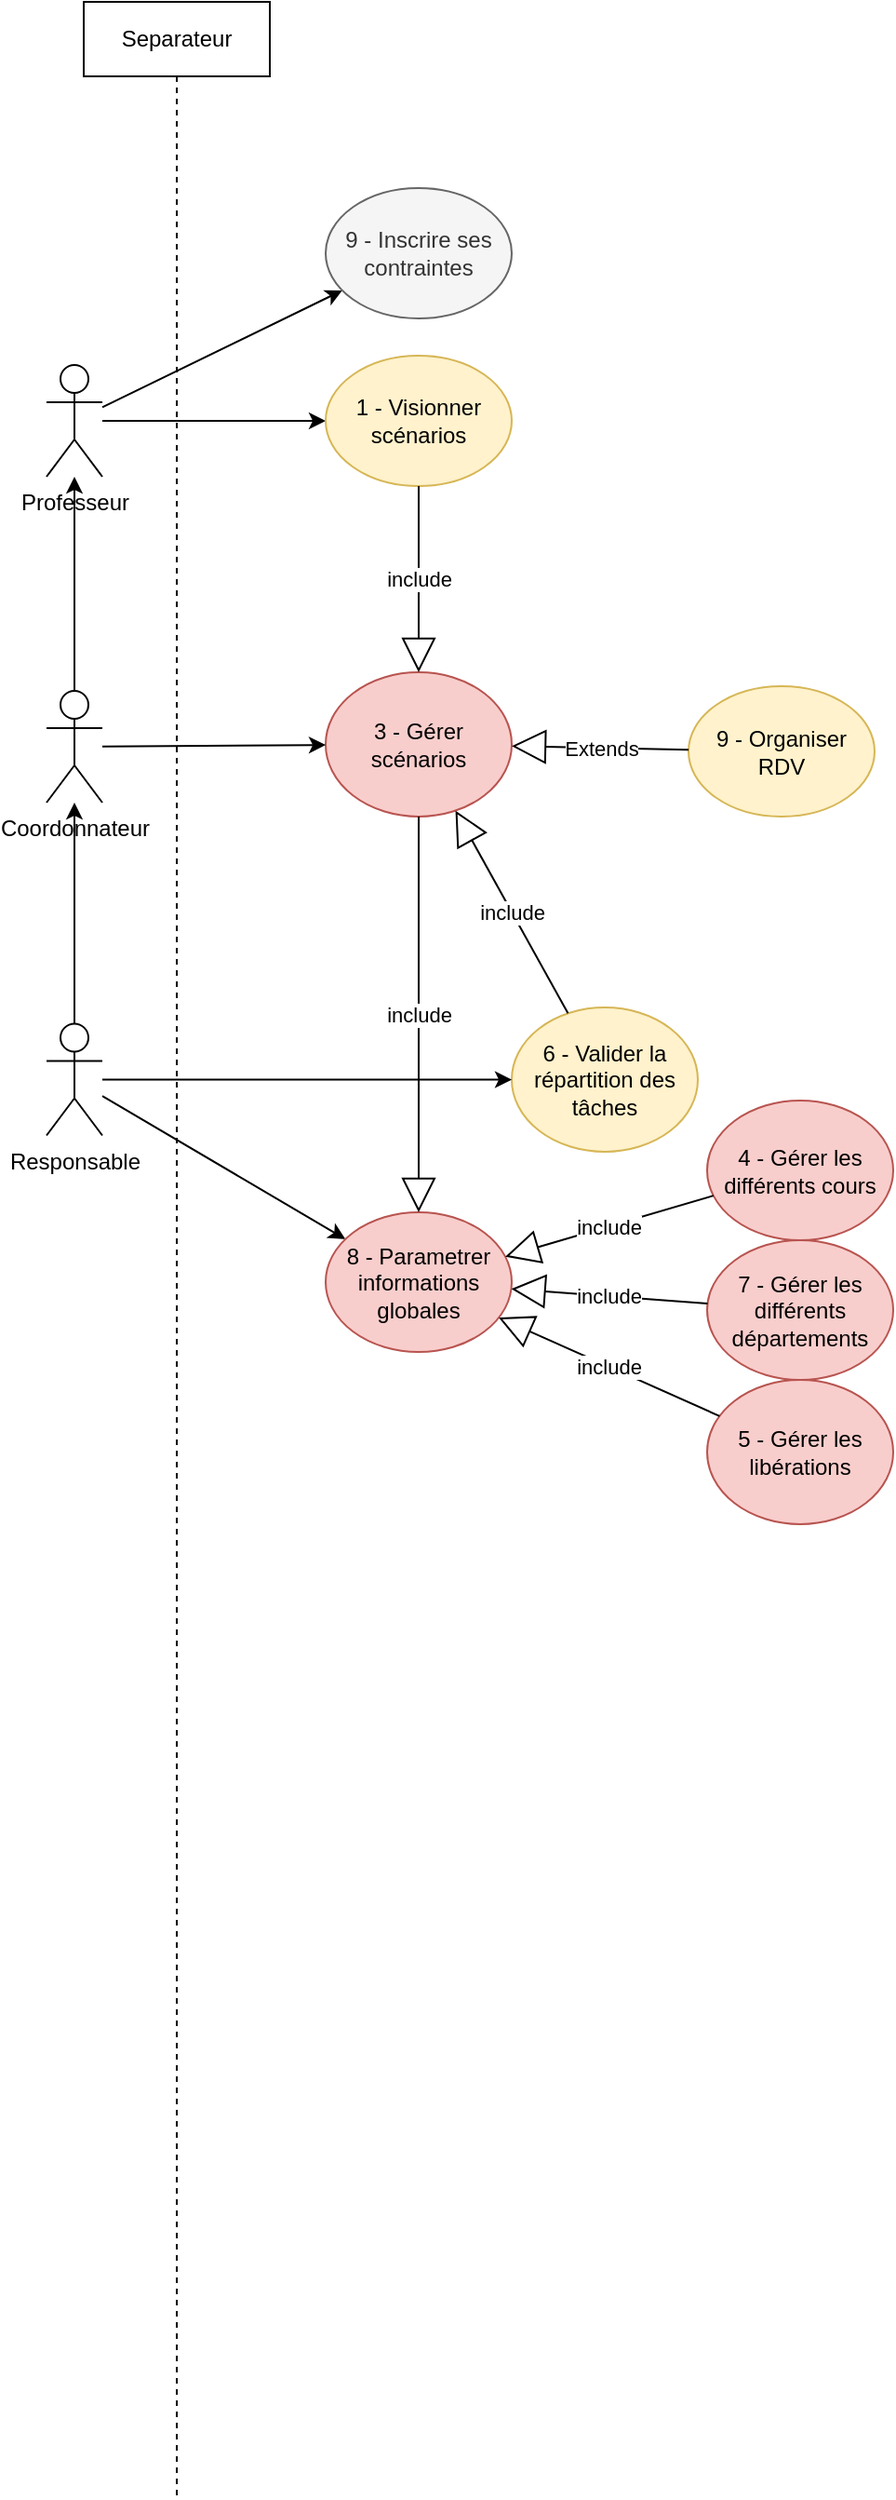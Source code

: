 <mxfile>
    <diagram id="o_Do8tkg2VD6rcil67GA" name="Page-1">
        <mxGraphModel dx="833" dy="571" grid="1" gridSize="10" guides="1" tooltips="1" connect="1" arrows="1" fold="1" page="1" pageScale="1" pageWidth="850" pageHeight="1100" background="#ffffff" math="0" shadow="0">
            <root>
                <mxCell id="0"/>
                <mxCell id="1" parent="0"/>
                <mxCell id="3" value="Separateur" style="shape=umlLifeline;perimeter=lifelinePerimeter;whiteSpace=wrap;html=1;container=1;collapsible=0;recursiveResize=0;outlineConnect=0;" parent="1" vertex="1">
                    <mxGeometry x="50" y="30" width="100" height="1340" as="geometry"/>
                </mxCell>
                <mxCell id="10" value="Coordonnateur" style="shape=umlActor;verticalLabelPosition=bottom;verticalAlign=top;html=1;" parent="3" vertex="1">
                    <mxGeometry x="-20" y="370" width="30" height="60" as="geometry"/>
                </mxCell>
                <mxCell id="54" style="edgeStyle=none;html=1;" parent="1" source="2" target="53" edge="1">
                    <mxGeometry relative="1" as="geometry"/>
                </mxCell>
                <mxCell id="80" style="edgeStyle=none;html=1;" edge="1" parent="1" source="2" target="79">
                    <mxGeometry relative="1" as="geometry"/>
                </mxCell>
                <mxCell id="2" value="Professeur" style="shape=umlActor;verticalLabelPosition=bottom;verticalAlign=top;html=1;" parent="1" vertex="1">
                    <mxGeometry x="30" y="225" width="30" height="60" as="geometry"/>
                </mxCell>
                <mxCell id="6" value="3 - Gérer scénarios" style="ellipse;whiteSpace=wrap;html=1;fillColor=#f8cecc;strokeColor=#b85450;" parent="1" vertex="1">
                    <mxGeometry x="180" y="390" width="100" height="77.5" as="geometry"/>
                </mxCell>
                <mxCell id="39" style="edgeStyle=none;html=1;" parent="1" source="10" target="6" edge="1">
                    <mxGeometry relative="1" as="geometry">
                        <mxPoint x="175" y="396.751" as="sourcePoint"/>
                    </mxGeometry>
                </mxCell>
                <mxCell id="25" value="4 - Gérer les différents cours" style="ellipse;whiteSpace=wrap;html=1;fillColor=#f8cecc;strokeColor=#b85450;" parent="1" vertex="1">
                    <mxGeometry x="385" y="620" width="100" height="75" as="geometry"/>
                </mxCell>
                <mxCell id="27" value="6 - Valider la répartition des tâches" style="ellipse;whiteSpace=wrap;html=1;fillColor=#fff2cc;strokeColor=#d6b656;" parent="1" vertex="1">
                    <mxGeometry x="280" y="570" width="100" height="77.5" as="geometry"/>
                </mxCell>
                <mxCell id="42" style="edgeStyle=none;html=1;" parent="1" source="28" target="27" edge="1">
                    <mxGeometry relative="1" as="geometry"/>
                </mxCell>
                <mxCell id="65" style="edgeStyle=none;html=1;" parent="1" source="28" target="64" edge="1">
                    <mxGeometry relative="1" as="geometry"/>
                </mxCell>
                <mxCell id="78" style="edgeStyle=none;html=1;" parent="1" source="28" target="10" edge="1">
                    <mxGeometry relative="1" as="geometry"/>
                </mxCell>
                <mxCell id="28" value="Responsable" style="shape=umlActor;verticalLabelPosition=bottom;verticalAlign=top;html=1;" parent="1" vertex="1">
                    <mxGeometry x="30" y="578.75" width="30" height="60" as="geometry"/>
                </mxCell>
                <mxCell id="32" value="5 - Gérer les libérations" style="ellipse;whiteSpace=wrap;html=1;fillColor=#f8cecc;strokeColor=#b85450;" parent="1" vertex="1">
                    <mxGeometry x="385" y="770" width="100" height="77.5" as="geometry"/>
                </mxCell>
                <mxCell id="53" value="1 - Visionner scénarios" style="ellipse;whiteSpace=wrap;html=1;fillColor=#fff2cc;strokeColor=#d6b656;" parent="1" vertex="1">
                    <mxGeometry x="180" y="220" width="100" height="70" as="geometry"/>
                </mxCell>
                <mxCell id="58" value="include" style="endArrow=block;endSize=16;endFill=0;html=1;" parent="1" source="27" target="6" edge="1">
                    <mxGeometry width="160" relative="1" as="geometry">
                        <mxPoint x="340" y="580" as="sourcePoint"/>
                        <mxPoint x="402.908" y="417.398" as="targetPoint"/>
                    </mxGeometry>
                </mxCell>
                <mxCell id="61" value="7 - Gérer les différents départements" style="ellipse;whiteSpace=wrap;html=1;fillColor=#f8cecc;strokeColor=#b85450;" parent="1" vertex="1">
                    <mxGeometry x="385" y="695" width="100" height="75" as="geometry"/>
                </mxCell>
                <mxCell id="64" value="8 - Parametrer informations globales" style="ellipse;whiteSpace=wrap;html=1;fillColor=#f8cecc;strokeColor=#b85450;" parent="1" vertex="1">
                    <mxGeometry x="180" y="680" width="100" height="75" as="geometry"/>
                </mxCell>
                <mxCell id="66" value="include" style="endArrow=block;endSize=16;endFill=0;html=1;" parent="1" source="25" target="64" edge="1">
                    <mxGeometry width="160" relative="1" as="geometry">
                        <mxPoint x="350" y="700" as="sourcePoint"/>
                        <mxPoint x="370" y="550" as="targetPoint"/>
                    </mxGeometry>
                </mxCell>
                <mxCell id="67" value="include" style="endArrow=block;endSize=16;endFill=0;html=1;" parent="1" source="61" target="64" edge="1">
                    <mxGeometry width="160" relative="1" as="geometry">
                        <mxPoint x="398.685" y="681.63" as="sourcePoint"/>
                        <mxPoint x="296.258" y="713.267" as="targetPoint"/>
                    </mxGeometry>
                </mxCell>
                <mxCell id="68" value="include" style="endArrow=block;endSize=16;endFill=0;html=1;" parent="1" source="32" target="64" edge="1">
                    <mxGeometry width="160" relative="1" as="geometry">
                        <mxPoint x="408.685" y="691.63" as="sourcePoint"/>
                        <mxPoint x="306.258" y="723.267" as="targetPoint"/>
                    </mxGeometry>
                </mxCell>
                <mxCell id="70" value="include" style="endArrow=block;endSize=16;endFill=0;html=1;" parent="1" source="6" target="64" edge="1">
                    <mxGeometry width="160" relative="1" as="geometry">
                        <mxPoint x="170" y="520" as="sourcePoint"/>
                        <mxPoint x="259.773" y="474.341" as="targetPoint"/>
                    </mxGeometry>
                </mxCell>
                <mxCell id="71" value="9 - Organiser RDV" style="ellipse;whiteSpace=wrap;html=1;fillColor=#fff2cc;strokeColor=#d6b656;" parent="1" vertex="1">
                    <mxGeometry x="375" y="397.5" width="100" height="70" as="geometry"/>
                </mxCell>
                <mxCell id="72" value="Extends" style="endArrow=block;endSize=16;endFill=0;html=1;" parent="1" source="71" target="6" edge="1">
                    <mxGeometry width="160" relative="1" as="geometry">
                        <mxPoint x="407.526" y="294.017" as="sourcePoint"/>
                        <mxPoint x="287.45" y="266.035" as="targetPoint"/>
                    </mxGeometry>
                </mxCell>
                <mxCell id="73" value="include" style="endArrow=block;endSize=16;endFill=0;html=1;" parent="1" source="53" target="6" edge="1">
                    <mxGeometry width="160" relative="1" as="geometry">
                        <mxPoint x="320.198" y="583.168" as="sourcePoint"/>
                        <mxPoint x="259.773" y="474.341" as="targetPoint"/>
                    </mxGeometry>
                </mxCell>
                <mxCell id="77" style="edgeStyle=none;html=1;" parent="1" source="10" target="2" edge="1">
                    <mxGeometry relative="1" as="geometry"/>
                </mxCell>
                <mxCell id="79" value="9 - Inscrire ses contraintes" style="ellipse;whiteSpace=wrap;html=1;fillColor=#f5f5f5;strokeColor=#666666;fontColor=#333333;" vertex="1" parent="1">
                    <mxGeometry x="180" y="130" width="100" height="70" as="geometry"/>
                </mxCell>
            </root>
        </mxGraphModel>
    </diagram>
</mxfile>
